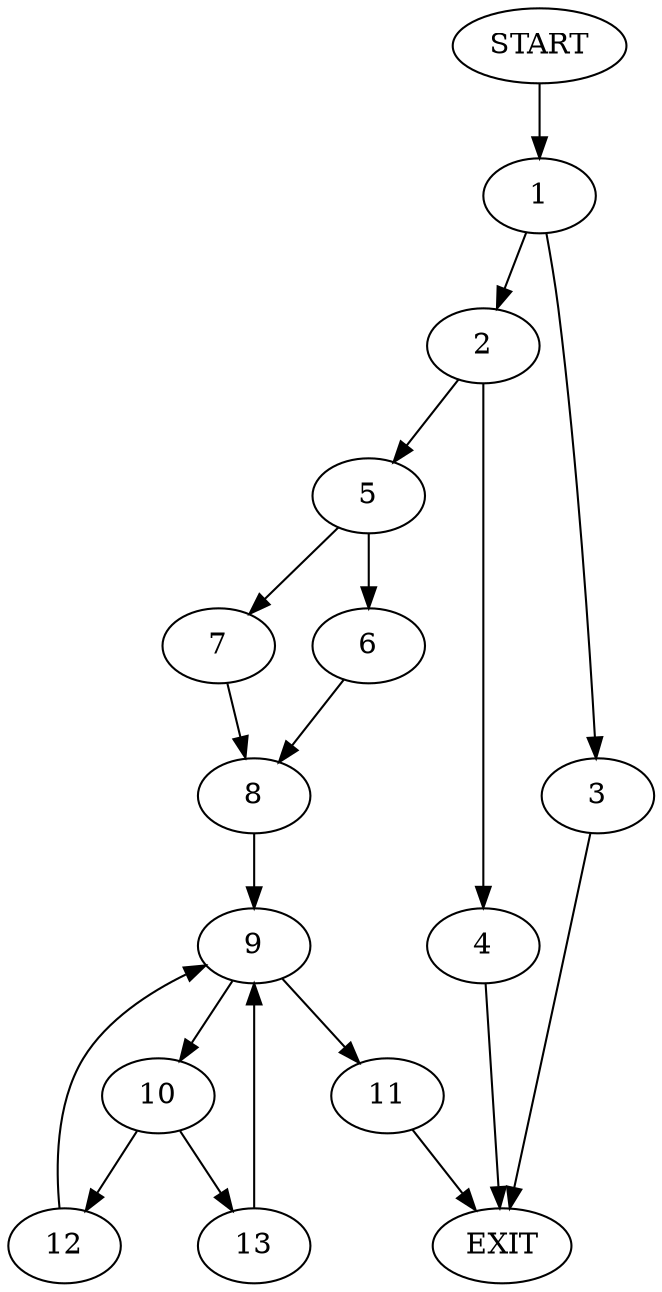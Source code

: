 digraph {
0 [label="START"]
14 [label="EXIT"]
0 -> 1
1 -> 2
1 -> 3
2 -> 4
2 -> 5
3 -> 14
4 -> 14
5 -> 6
5 -> 7
7 -> 8
6 -> 8
8 -> 9
9 -> 10
9 -> 11
10 -> 12
10 -> 13
11 -> 14
13 -> 9
12 -> 9
}

